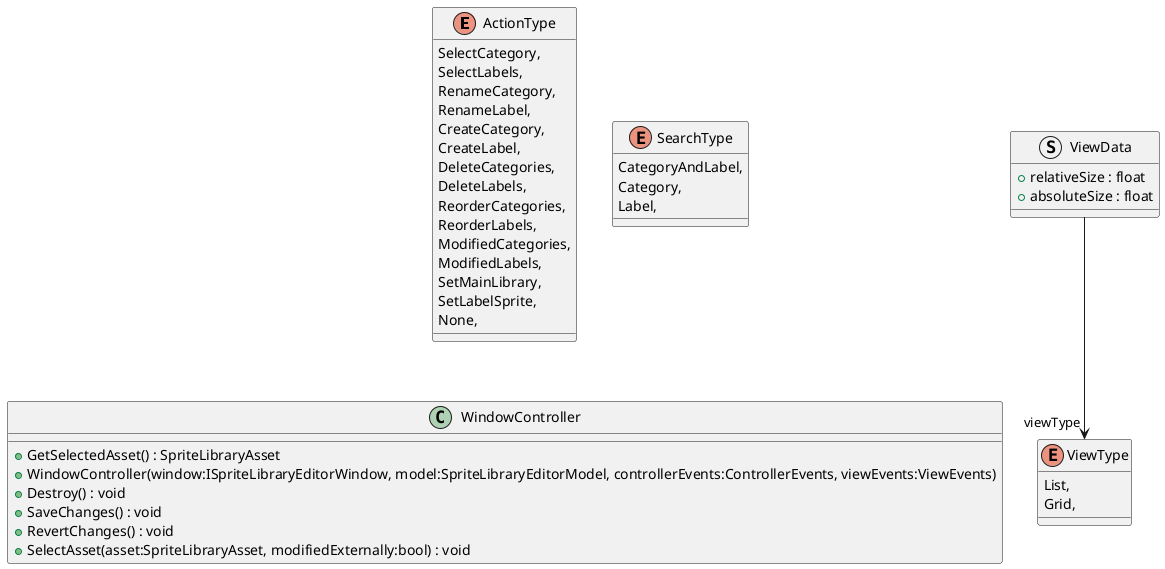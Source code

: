 @startuml
enum ActionType {
    SelectCategory,
    SelectLabels,
    RenameCategory,
    RenameLabel,
    CreateCategory,
    CreateLabel,
    DeleteCategories,
    DeleteLabels,
    ReorderCategories,
    ReorderLabels,
    ModifiedCategories,
    ModifiedLabels,
    SetMainLibrary,
    SetLabelSprite,
    None,
}
enum ViewType {
    List,
    Grid,
}
struct ViewData {
    + relativeSize : float
    + absoluteSize : float
}
enum SearchType {
    CategoryAndLabel,
    Category,
    Label,
}
class WindowController {
    + GetSelectedAsset() : SpriteLibraryAsset
    + WindowController(window:ISpriteLibraryEditorWindow, model:SpriteLibraryEditorModel, controllerEvents:ControllerEvents, viewEvents:ViewEvents)
    + Destroy() : void
    + SaveChanges() : void
    + RevertChanges() : void
    + SelectAsset(asset:SpriteLibraryAsset, modifiedExternally:bool) : void
}
ViewData --> "viewType" ViewType
@enduml
